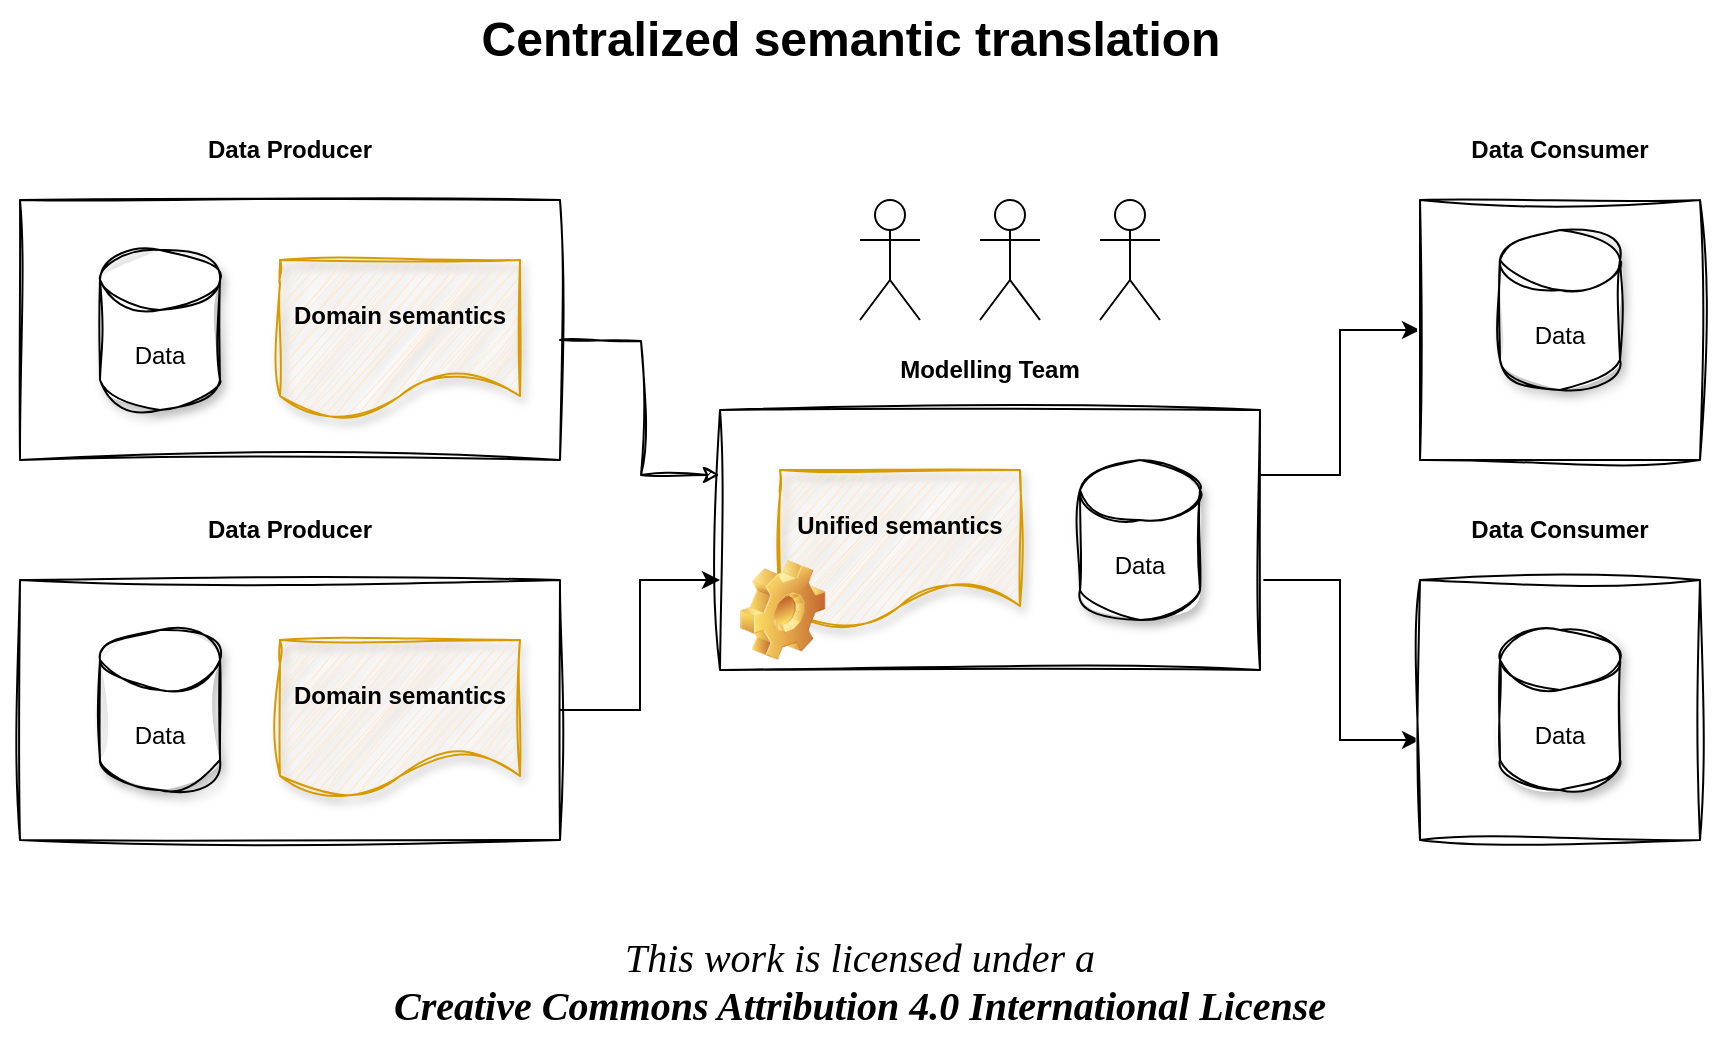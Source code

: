 <mxfile version="22.0.8" type="google">
  <diagram name="003-semantic-translation-centralized" id="lpjZWbk7toMW2u9oxYiJ">
    <mxGraphModel grid="1" page="1" gridSize="10" guides="1" tooltips="1" connect="1" arrows="1" fold="1" pageScale="1" pageWidth="827" pageHeight="1169" math="0" shadow="0">
      <root>
        <mxCell id="0" />
        <mxCell id="1" parent="0" />
        <mxCell id="EHuIXf3F6MjZgLK2pT1I-17" value="&lt;div&gt;&lt;i&gt;This work is licensed under a&lt;/i&gt;&lt;/div&gt;&lt;div&gt;&lt;b&gt;&lt;i&gt;Creative Commons Attribution 4.0 International License&lt;/i&gt;&lt;/b&gt;&lt;/div&gt;" style="text;html=1;strokeColor=none;fillColor=none;align=center;verticalAlign=middle;whiteSpace=wrap;rounded=0;fontSize=20;fontFamily=Architects Daughter;" vertex="1" parent="1">
          <mxGeometry x="80" y="480" width="860" height="60" as="geometry" />
        </mxCell>
        <mxCell id="VESGiPwqasjtIfD7_d7V-1" value="" style="rounded=0;whiteSpace=wrap;html=1;sketch=1;curveFitting=1;jiggle=2;" vertex="1" parent="1">
          <mxGeometry x="90" y="120" width="270" height="130" as="geometry" />
        </mxCell>
        <mxCell id="VESGiPwqasjtIfD7_d7V-2" value="Data" style="shape=cylinder3;whiteSpace=wrap;html=1;boundedLbl=1;backgroundOutline=1;size=15;sketch=1;curveFitting=1;jiggle=2;shadow=1;" vertex="1" parent="1">
          <mxGeometry x="130" y="145" width="60" height="80" as="geometry" />
        </mxCell>
        <mxCell id="VESGiPwqasjtIfD7_d7V-3" style="edgeStyle=orthogonalEdgeStyle;rounded=0;orthogonalLoop=1;jettySize=auto;html=1;entryX=0;entryY=0.25;entryDx=0;entryDy=0;sketch=1;curveFitting=1;jiggle=2;" edge="1" parent="1" target="VESGiPwqasjtIfD7_d7V-11">
          <mxGeometry relative="1" as="geometry">
            <mxPoint x="360" y="190" as="sourcePoint" />
          </mxGeometry>
        </mxCell>
        <mxCell id="VESGiPwqasjtIfD7_d7V-4" value="&lt;b&gt;Domain semantics&lt;/b&gt;" style="shape=document;whiteSpace=wrap;html=1;boundedLbl=1;shadow=1;sketch=1;curveFitting=1;jiggle=2;fillColor=#ffe6cc;strokeColor=#d79b00;" vertex="1" parent="1">
          <mxGeometry x="220" y="150" width="120" height="80" as="geometry" />
        </mxCell>
        <mxCell id="VESGiPwqasjtIfD7_d7V-5" style="edgeStyle=orthogonalEdgeStyle;rounded=0;orthogonalLoop=1;jettySize=auto;html=1;entryX=0;entryY=0.654;entryDx=0;entryDy=0;entryPerimeter=0;" edge="1" parent="1" source="VESGiPwqasjtIfD7_d7V-6" target="VESGiPwqasjtIfD7_d7V-11">
          <mxGeometry relative="1" as="geometry" />
        </mxCell>
        <mxCell id="VESGiPwqasjtIfD7_d7V-6" value="" style="rounded=0;whiteSpace=wrap;html=1;sketch=1;curveFitting=1;jiggle=2;" vertex="1" parent="1">
          <mxGeometry x="90" y="310" width="270" height="130" as="geometry" />
        </mxCell>
        <mxCell id="VESGiPwqasjtIfD7_d7V-7" value="Data" style="shape=cylinder3;whiteSpace=wrap;html=1;boundedLbl=1;backgroundOutline=1;size=15;sketch=1;curveFitting=1;jiggle=2;shadow=1;" vertex="1" parent="1">
          <mxGeometry x="130" y="335" width="60" height="80" as="geometry" />
        </mxCell>
        <mxCell id="VESGiPwqasjtIfD7_d7V-8" value="&lt;b&gt;Domain semantics&lt;/b&gt;" style="shape=document;whiteSpace=wrap;html=1;boundedLbl=1;shadow=1;sketch=1;curveFitting=1;jiggle=2;fillColor=#ffe6cc;strokeColor=#d79b00;" vertex="1" parent="1">
          <mxGeometry x="220" y="340" width="120" height="80" as="geometry" />
        </mxCell>
        <mxCell id="VESGiPwqasjtIfD7_d7V-9" style="edgeStyle=orthogonalEdgeStyle;rounded=0;orthogonalLoop=1;jettySize=auto;html=1;exitX=1;exitY=0.25;exitDx=0;exitDy=0;entryX=0;entryY=0.5;entryDx=0;entryDy=0;" edge="1" parent="1" source="VESGiPwqasjtIfD7_d7V-11" target="VESGiPwqasjtIfD7_d7V-21">
          <mxGeometry relative="1" as="geometry" />
        </mxCell>
        <mxCell id="VESGiPwqasjtIfD7_d7V-10" style="edgeStyle=orthogonalEdgeStyle;rounded=0;orthogonalLoop=1;jettySize=auto;html=1;entryX=0;entryY=0.615;entryDx=0;entryDy=0;entryPerimeter=0;exitX=1;exitY=0.654;exitDx=0;exitDy=0;exitPerimeter=0;" edge="1" parent="1" source="VESGiPwqasjtIfD7_d7V-11" target="VESGiPwqasjtIfD7_d7V-24">
          <mxGeometry relative="1" as="geometry" />
        </mxCell>
        <mxCell id="VESGiPwqasjtIfD7_d7V-11" value="" style="rounded=0;whiteSpace=wrap;html=1;sketch=1;curveFitting=1;jiggle=2;" vertex="1" parent="1">
          <mxGeometry x="440" y="225" width="270" height="130" as="geometry" />
        </mxCell>
        <mxCell id="VESGiPwqasjtIfD7_d7V-12" value="Data" style="shape=cylinder3;whiteSpace=wrap;html=1;boundedLbl=1;backgroundOutline=1;size=15;sketch=1;curveFitting=1;jiggle=2;shadow=1;" vertex="1" parent="1">
          <mxGeometry x="620" y="250" width="60" height="80" as="geometry" />
        </mxCell>
        <mxCell id="VESGiPwqasjtIfD7_d7V-13" value="&lt;b&gt;Unified semantics&lt;/b&gt;" style="shape=document;whiteSpace=wrap;html=1;boundedLbl=1;shadow=1;sketch=1;curveFitting=1;jiggle=2;fillColor=#ffe6cc;strokeColor=#d79b00;" vertex="1" parent="1">
          <mxGeometry x="470" y="255" width="120" height="80" as="geometry" />
        </mxCell>
        <mxCell id="VESGiPwqasjtIfD7_d7V-14" value="" style="shape=image;html=1;verticalLabelPosition=bottom;verticalAlign=top;imageAspect=1;aspect=fixed;image=img/clipart/Gear_128x128.png" vertex="1" parent="1">
          <mxGeometry x="450" y="300" width="42.63" height="50" as="geometry" />
        </mxCell>
        <mxCell id="VESGiPwqasjtIfD7_d7V-15" value="&lt;b&gt;Data Producer&lt;/b&gt;" style="text;html=1;strokeColor=none;fillColor=none;align=center;verticalAlign=middle;whiteSpace=wrap;rounded=0;" vertex="1" parent="1">
          <mxGeometry x="90" y="80" width="270" height="30" as="geometry" />
        </mxCell>
        <mxCell id="VESGiPwqasjtIfD7_d7V-16" value="&lt;b&gt;Data Producer&lt;/b&gt;" style="text;html=1;strokeColor=none;fillColor=none;align=center;verticalAlign=middle;whiteSpace=wrap;rounded=0;" vertex="1" parent="1">
          <mxGeometry x="90" y="270" width="270" height="30" as="geometry" />
        </mxCell>
        <mxCell id="VESGiPwqasjtIfD7_d7V-17" value="" style="shape=umlActor;verticalLabelPosition=bottom;verticalAlign=top;html=1;outlineConnect=0;" vertex="1" parent="1">
          <mxGeometry x="510" y="120" width="30" height="60" as="geometry" />
        </mxCell>
        <mxCell id="VESGiPwqasjtIfD7_d7V-18" value="" style="shape=umlActor;verticalLabelPosition=bottom;verticalAlign=top;html=1;outlineConnect=0;" vertex="1" parent="1">
          <mxGeometry x="570" y="120" width="30" height="60" as="geometry" />
        </mxCell>
        <mxCell id="VESGiPwqasjtIfD7_d7V-19" value="" style="shape=umlActor;verticalLabelPosition=bottom;verticalAlign=top;html=1;outlineConnect=0;" vertex="1" parent="1">
          <mxGeometry x="630" y="120" width="30" height="60" as="geometry" />
        </mxCell>
        <mxCell id="VESGiPwqasjtIfD7_d7V-20" value="&lt;b&gt;Modelling Team&lt;/b&gt;" style="text;html=1;strokeColor=none;fillColor=none;align=center;verticalAlign=middle;whiteSpace=wrap;rounded=0;" vertex="1" parent="1">
          <mxGeometry x="440" y="190" width="270" height="30" as="geometry" />
        </mxCell>
        <mxCell id="VESGiPwqasjtIfD7_d7V-21" value="" style="rounded=0;whiteSpace=wrap;html=1;sketch=1;curveFitting=1;jiggle=2;" vertex="1" parent="1">
          <mxGeometry x="790" y="120" width="140" height="130" as="geometry" />
        </mxCell>
        <mxCell id="VESGiPwqasjtIfD7_d7V-22" value="Data" style="shape=cylinder3;whiteSpace=wrap;html=1;boundedLbl=1;backgroundOutline=1;size=15;sketch=1;curveFitting=1;jiggle=2;shadow=1;" vertex="1" parent="1">
          <mxGeometry x="830" y="135" width="60" height="80" as="geometry" />
        </mxCell>
        <mxCell id="VESGiPwqasjtIfD7_d7V-23" value="&lt;b&gt;Data Consumer&lt;/b&gt;" style="text;html=1;strokeColor=none;fillColor=none;align=center;verticalAlign=middle;whiteSpace=wrap;rounded=0;" vertex="1" parent="1">
          <mxGeometry x="790" y="80" width="140" height="30" as="geometry" />
        </mxCell>
        <mxCell id="VESGiPwqasjtIfD7_d7V-24" value="" style="rounded=0;whiteSpace=wrap;html=1;sketch=1;curveFitting=1;jiggle=2;" vertex="1" parent="1">
          <mxGeometry x="790" y="310" width="140" height="130" as="geometry" />
        </mxCell>
        <mxCell id="VESGiPwqasjtIfD7_d7V-25" value="Data" style="shape=cylinder3;whiteSpace=wrap;html=1;boundedLbl=1;backgroundOutline=1;size=15;sketch=1;curveFitting=1;jiggle=2;shadow=1;" vertex="1" parent="1">
          <mxGeometry x="830" y="335" width="60" height="80" as="geometry" />
        </mxCell>
        <mxCell id="VESGiPwqasjtIfD7_d7V-26" value="&lt;b&gt;Data Consumer&lt;/b&gt;" style="text;html=1;strokeColor=none;fillColor=none;align=center;verticalAlign=middle;whiteSpace=wrap;rounded=0;" vertex="1" parent="1">
          <mxGeometry x="790" y="270" width="140" height="30" as="geometry" />
        </mxCell>
        <mxCell id="VESGiPwqasjtIfD7_d7V-27" value="Centralized semantic translation" style="text;strokeColor=none;fillColor=none;html=1;fontSize=24;fontStyle=1;verticalAlign=middle;align=center;" vertex="1" parent="1">
          <mxGeometry x="90" y="20" width="830" height="40" as="geometry" />
        </mxCell>
      </root>
    </mxGraphModel>
  </diagram>
</mxfile>
